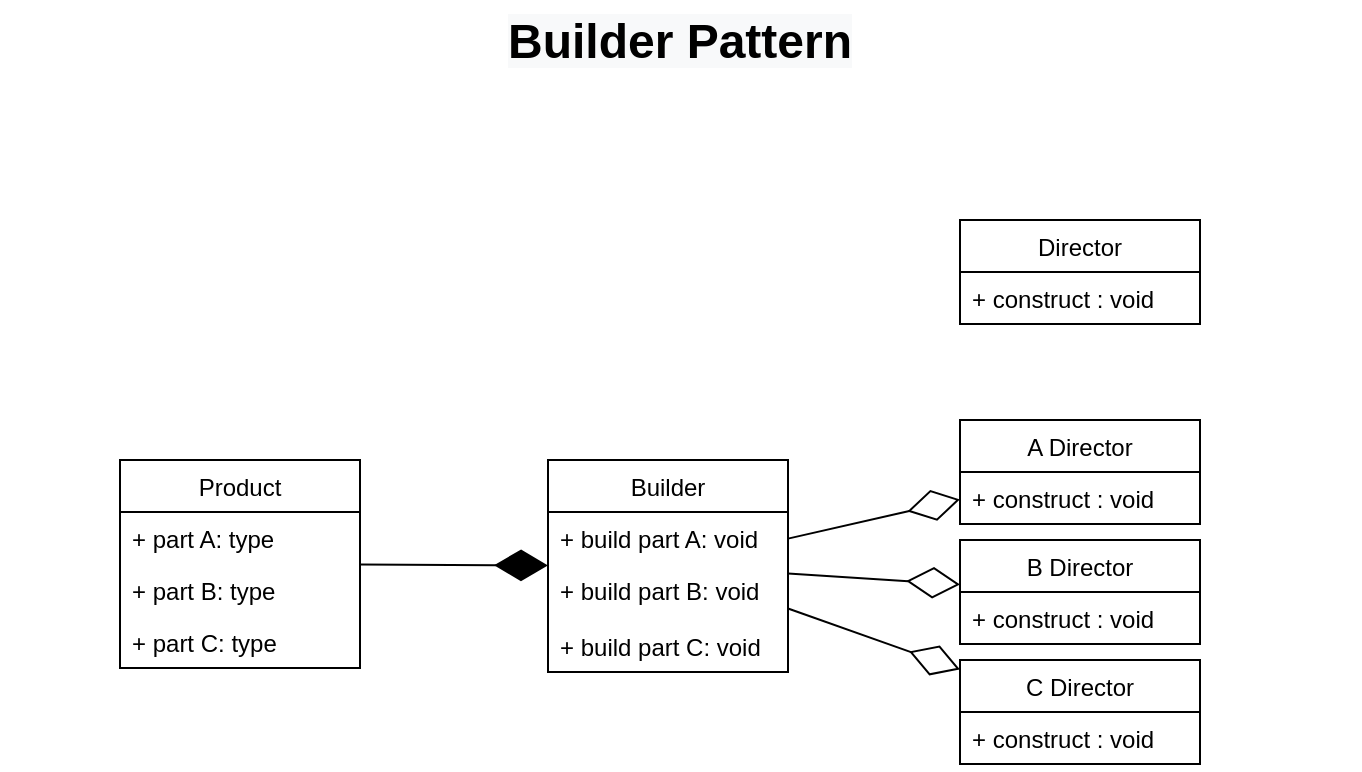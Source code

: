 <mxfile version="15.2.5" type="device"><diagram id="iUpPN0Uhqg5QefIjHMsI" name="第1頁"><mxGraphModel dx="1086" dy="806" grid="1" gridSize="10" guides="1" tooltips="1" connect="1" arrows="1" fold="1" page="1" pageScale="1" pageWidth="827" pageHeight="1169" math="0" shadow="0"><root><mxCell id="0"/><mxCell id="1" parent="0"/><mxCell id="PKBAyl0gnZjMTA9Ktrpt-1" value="Builder" style="swimlane;fontStyle=0;childLayout=stackLayout;horizontal=1;startSize=26;fillColor=none;horizontalStack=0;resizeParent=1;resizeParentMax=0;resizeLast=0;collapsible=1;marginBottom=0;" vertex="1" parent="1"><mxGeometry x="354" y="310" width="120" height="106" as="geometry"/></mxCell><mxCell id="PKBAyl0gnZjMTA9Ktrpt-2" value="+ build part A: void" style="text;strokeColor=none;fillColor=none;align=left;verticalAlign=top;spacingLeft=4;spacingRight=4;overflow=hidden;rotatable=0;points=[[0,0.5],[1,0.5]];portConstraint=eastwest;" vertex="1" parent="PKBAyl0gnZjMTA9Ktrpt-1"><mxGeometry y="26" width="120" height="26" as="geometry"/></mxCell><mxCell id="PKBAyl0gnZjMTA9Ktrpt-13" value="+ build part B: void" style="text;strokeColor=none;fillColor=none;align=left;verticalAlign=top;spacingLeft=4;spacingRight=4;overflow=hidden;rotatable=0;points=[[0,0.5],[1,0.5]];portConstraint=eastwest;" vertex="1" parent="PKBAyl0gnZjMTA9Ktrpt-1"><mxGeometry y="52" width="120" height="28" as="geometry"/></mxCell><mxCell id="PKBAyl0gnZjMTA9Ktrpt-14" value="+ build part C: void" style="text;strokeColor=none;fillColor=none;align=left;verticalAlign=top;spacingLeft=4;spacingRight=4;overflow=hidden;rotatable=0;points=[[0,0.5],[1,0.5]];portConstraint=eastwest;" vertex="1" parent="PKBAyl0gnZjMTA9Ktrpt-1"><mxGeometry y="80" width="120" height="26" as="geometry"/></mxCell><mxCell id="PKBAyl0gnZjMTA9Ktrpt-5" value="A Director" style="swimlane;fontStyle=0;childLayout=stackLayout;horizontal=1;startSize=26;fillColor=none;horizontalStack=0;resizeParent=1;resizeParentMax=0;resizeLast=0;collapsible=1;marginBottom=0;" vertex="1" parent="1"><mxGeometry x="560" y="290" width="120" height="52" as="geometry"/></mxCell><mxCell id="PKBAyl0gnZjMTA9Ktrpt-6" value="+ construct : void" style="text;strokeColor=none;fillColor=none;align=left;verticalAlign=top;spacingLeft=4;spacingRight=4;overflow=hidden;rotatable=0;points=[[0,0.5],[1,0.5]];portConstraint=eastwest;" vertex="1" parent="PKBAyl0gnZjMTA9Ktrpt-5"><mxGeometry y="26" width="120" height="26" as="geometry"/></mxCell><mxCell id="PKBAyl0gnZjMTA9Ktrpt-9" value="B Director" style="swimlane;fontStyle=0;childLayout=stackLayout;horizontal=1;startSize=26;fillColor=none;horizontalStack=0;resizeParent=1;resizeParentMax=0;resizeLast=0;collapsible=1;marginBottom=0;" vertex="1" parent="1"><mxGeometry x="560" y="350" width="120" height="52" as="geometry"/></mxCell><mxCell id="PKBAyl0gnZjMTA9Ktrpt-10" value="+ construct : void" style="text;strokeColor=none;fillColor=none;align=left;verticalAlign=top;spacingLeft=4;spacingRight=4;overflow=hidden;rotatable=0;points=[[0,0.5],[1,0.5]];portConstraint=eastwest;" vertex="1" parent="PKBAyl0gnZjMTA9Ktrpt-9"><mxGeometry y="26" width="120" height="26" as="geometry"/></mxCell><mxCell id="PKBAyl0gnZjMTA9Ktrpt-11" value="C Director" style="swimlane;fontStyle=0;childLayout=stackLayout;horizontal=1;startSize=26;fillColor=none;horizontalStack=0;resizeParent=1;resizeParentMax=0;resizeLast=0;collapsible=1;marginBottom=0;" vertex="1" parent="1"><mxGeometry x="560" y="410" width="120" height="52" as="geometry"/></mxCell><mxCell id="PKBAyl0gnZjMTA9Ktrpt-12" value="+ construct : void" style="text;strokeColor=none;fillColor=none;align=left;verticalAlign=top;spacingLeft=4;spacingRight=4;overflow=hidden;rotatable=0;points=[[0,0.5],[1,0.5]];portConstraint=eastwest;" vertex="1" parent="PKBAyl0gnZjMTA9Ktrpt-11"><mxGeometry y="26" width="120" height="26" as="geometry"/></mxCell><mxCell id="PKBAyl0gnZjMTA9Ktrpt-18" value="Product" style="swimlane;fontStyle=0;childLayout=stackLayout;horizontal=1;startSize=26;fillColor=none;horizontalStack=0;resizeParent=1;resizeParentMax=0;resizeLast=0;collapsible=1;marginBottom=0;" vertex="1" parent="1"><mxGeometry x="140" y="310" width="120" height="104" as="geometry"/></mxCell><mxCell id="PKBAyl0gnZjMTA9Ktrpt-19" value="+ part A: type" style="text;strokeColor=none;fillColor=none;align=left;verticalAlign=top;spacingLeft=4;spacingRight=4;overflow=hidden;rotatable=0;points=[[0,0.5],[1,0.5]];portConstraint=eastwest;" vertex="1" parent="PKBAyl0gnZjMTA9Ktrpt-18"><mxGeometry y="26" width="120" height="26" as="geometry"/></mxCell><mxCell id="PKBAyl0gnZjMTA9Ktrpt-22" value="+ part B: type" style="text;strokeColor=none;fillColor=none;align=left;verticalAlign=top;spacingLeft=4;spacingRight=4;overflow=hidden;rotatable=0;points=[[0,0.5],[1,0.5]];portConstraint=eastwest;" vertex="1" parent="PKBAyl0gnZjMTA9Ktrpt-18"><mxGeometry y="52" width="120" height="26" as="geometry"/></mxCell><mxCell id="PKBAyl0gnZjMTA9Ktrpt-23" value="+ part C: type" style="text;strokeColor=none;fillColor=none;align=left;verticalAlign=top;spacingLeft=4;spacingRight=4;overflow=hidden;rotatable=0;points=[[0,0.5],[1,0.5]];portConstraint=eastwest;" vertex="1" parent="PKBAyl0gnZjMTA9Ktrpt-18"><mxGeometry y="78" width="120" height="26" as="geometry"/></mxCell><mxCell id="PKBAyl0gnZjMTA9Ktrpt-26" value="&lt;span style=&quot;color: rgb(0, 0, 0); font-family: helvetica; font-size: 24px; font-style: normal; font-weight: 700; letter-spacing: normal; text-indent: 0px; text-transform: none; word-spacing: 0px; background-color: rgb(248, 249, 250); display: inline; float: none;&quot;&gt;Builder Pattern&lt;/span&gt;" style="text;whiteSpace=wrap;html=1;align=center;" vertex="1" parent="1"><mxGeometry x="80" y="80" width="680" height="30" as="geometry"/></mxCell><mxCell id="PKBAyl0gnZjMTA9Ktrpt-27" value="Director" style="swimlane;fontStyle=0;childLayout=stackLayout;horizontal=1;startSize=26;fillColor=none;horizontalStack=0;resizeParent=1;resizeParentMax=0;resizeLast=0;collapsible=1;marginBottom=0;align=center;" vertex="1" parent="1"><mxGeometry x="560" y="190" width="120" height="52" as="geometry"/></mxCell><mxCell id="PKBAyl0gnZjMTA9Ktrpt-30" value="+ construct : void" style="text;strokeColor=none;fillColor=none;align=left;verticalAlign=top;spacingLeft=4;spacingRight=4;overflow=hidden;rotatable=0;points=[[0,0.5],[1,0.5]];portConstraint=eastwest;" vertex="1" parent="PKBAyl0gnZjMTA9Ktrpt-27"><mxGeometry y="26" width="120" height="26" as="geometry"/></mxCell><mxCell id="PKBAyl0gnZjMTA9Ktrpt-33" value="" style="endArrow=diamondThin;endFill=1;endSize=24;html=1;" edge="1" parent="1" source="PKBAyl0gnZjMTA9Ktrpt-18" target="PKBAyl0gnZjMTA9Ktrpt-1"><mxGeometry width="160" relative="1" as="geometry"><mxPoint x="330" y="410" as="sourcePoint"/><mxPoint x="490" y="410" as="targetPoint"/></mxGeometry></mxCell><mxCell id="PKBAyl0gnZjMTA9Ktrpt-36" value="" style="endArrow=diamondThin;endFill=0;endSize=24;html=1;" edge="1" parent="1" source="PKBAyl0gnZjMTA9Ktrpt-1" target="PKBAyl0gnZjMTA9Ktrpt-5"><mxGeometry width="160" relative="1" as="geometry"><mxPoint x="470" y="500" as="sourcePoint"/><mxPoint x="630" y="500" as="targetPoint"/></mxGeometry></mxCell><mxCell id="PKBAyl0gnZjMTA9Ktrpt-38" value="" style="endArrow=diamondThin;endFill=0;endSize=24;html=1;" edge="1" parent="1" source="PKBAyl0gnZjMTA9Ktrpt-1" target="PKBAyl0gnZjMTA9Ktrpt-9"><mxGeometry width="160" relative="1" as="geometry"><mxPoint x="330" y="410" as="sourcePoint"/><mxPoint x="490" y="410" as="targetPoint"/></mxGeometry></mxCell><mxCell id="PKBAyl0gnZjMTA9Ktrpt-39" value="" style="endArrow=diamondThin;endFill=0;endSize=24;html=1;" edge="1" parent="1" source="PKBAyl0gnZjMTA9Ktrpt-1" target="PKBAyl0gnZjMTA9Ktrpt-11"><mxGeometry width="160" relative="1" as="geometry"><mxPoint x="330" y="410" as="sourcePoint"/><mxPoint x="490" y="410" as="targetPoint"/></mxGeometry></mxCell></root></mxGraphModel></diagram></mxfile>